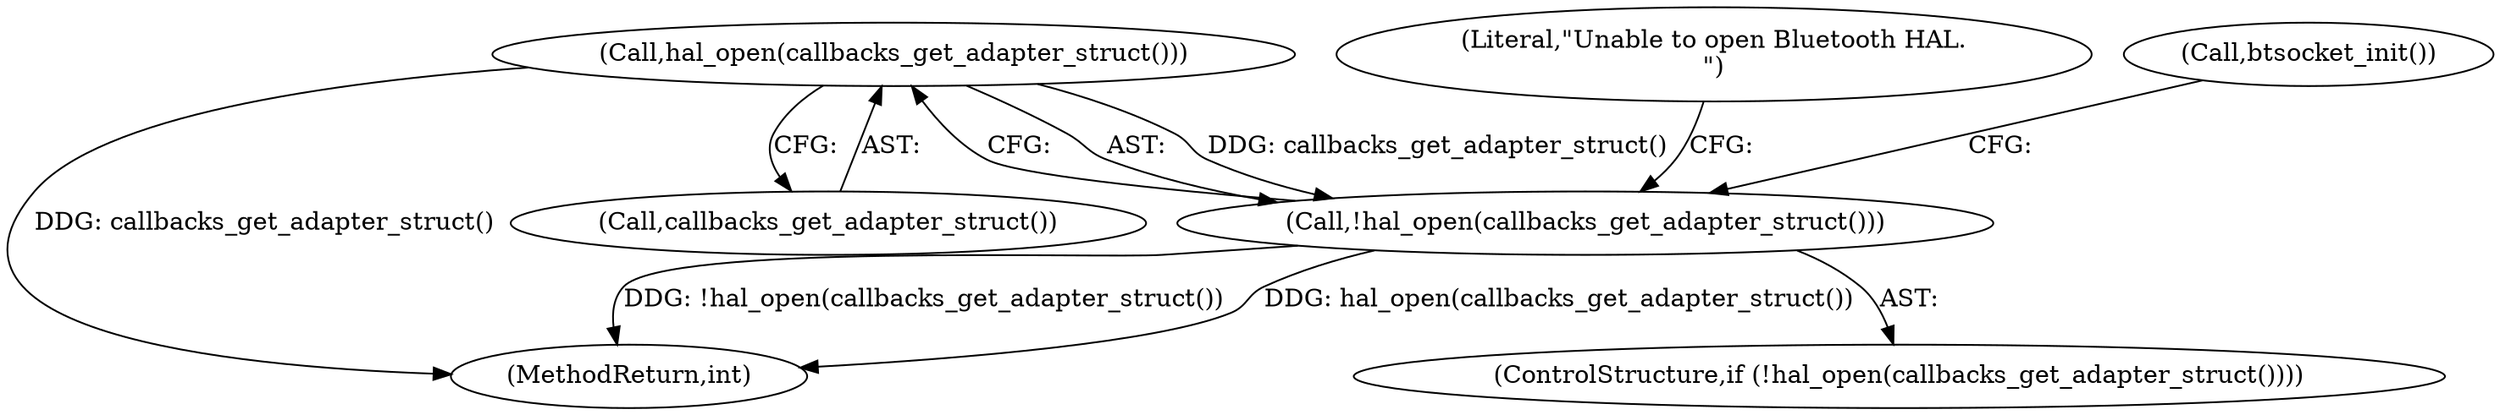 digraph "0_Android_37c88107679d36c419572732b4af6e18bb2f7dce_5@API" {
"1000263" [label="(Call,hal_open(callbacks_get_adapter_struct()))"];
"1000262" [label="(Call,!hal_open(callbacks_get_adapter_struct()))"];
"1000503" [label="(MethodReturn,int)"];
"1000267" [label="(Literal,\"Unable to open Bluetooth HAL.\n\")"];
"1000261" [label="(ControlStructure,if (!hal_open(callbacks_get_adapter_struct())))"];
"1000264" [label="(Call,callbacks_get_adapter_struct())"];
"1000262" [label="(Call,!hal_open(callbacks_get_adapter_struct()))"];
"1000263" [label="(Call,hal_open(callbacks_get_adapter_struct()))"];
"1000272" [label="(Call,btsocket_init())"];
"1000263" -> "1000262"  [label="AST: "];
"1000263" -> "1000264"  [label="CFG: "];
"1000264" -> "1000263"  [label="AST: "];
"1000262" -> "1000263"  [label="CFG: "];
"1000263" -> "1000503"  [label="DDG: callbacks_get_adapter_struct()"];
"1000263" -> "1000262"  [label="DDG: callbacks_get_adapter_struct()"];
"1000262" -> "1000261"  [label="AST: "];
"1000267" -> "1000262"  [label="CFG: "];
"1000272" -> "1000262"  [label="CFG: "];
"1000262" -> "1000503"  [label="DDG: hal_open(callbacks_get_adapter_struct())"];
"1000262" -> "1000503"  [label="DDG: !hal_open(callbacks_get_adapter_struct())"];
}
